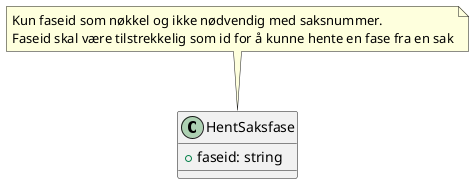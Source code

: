 @startuml
class HentSaksfase {
    +faseid: string
}
note top of HentSaksfase : Kun faseid som nøkkel og ikke nødvendig med saksnummer.\nFaseid skal være tilstrekkelig som id for å kunne hente en fase fra en sak 
@enduml